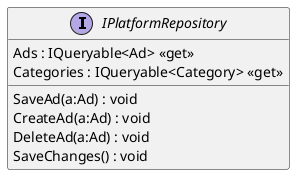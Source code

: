 @startuml
interface IPlatformRepository {
    Ads : IQueryable<Ad> <<get>>
    Categories : IQueryable<Category> <<get>>
    SaveAd(a:Ad) : void
    CreateAd(a:Ad) : void
    DeleteAd(a:Ad) : void
    SaveChanges() : void
}
@enduml
